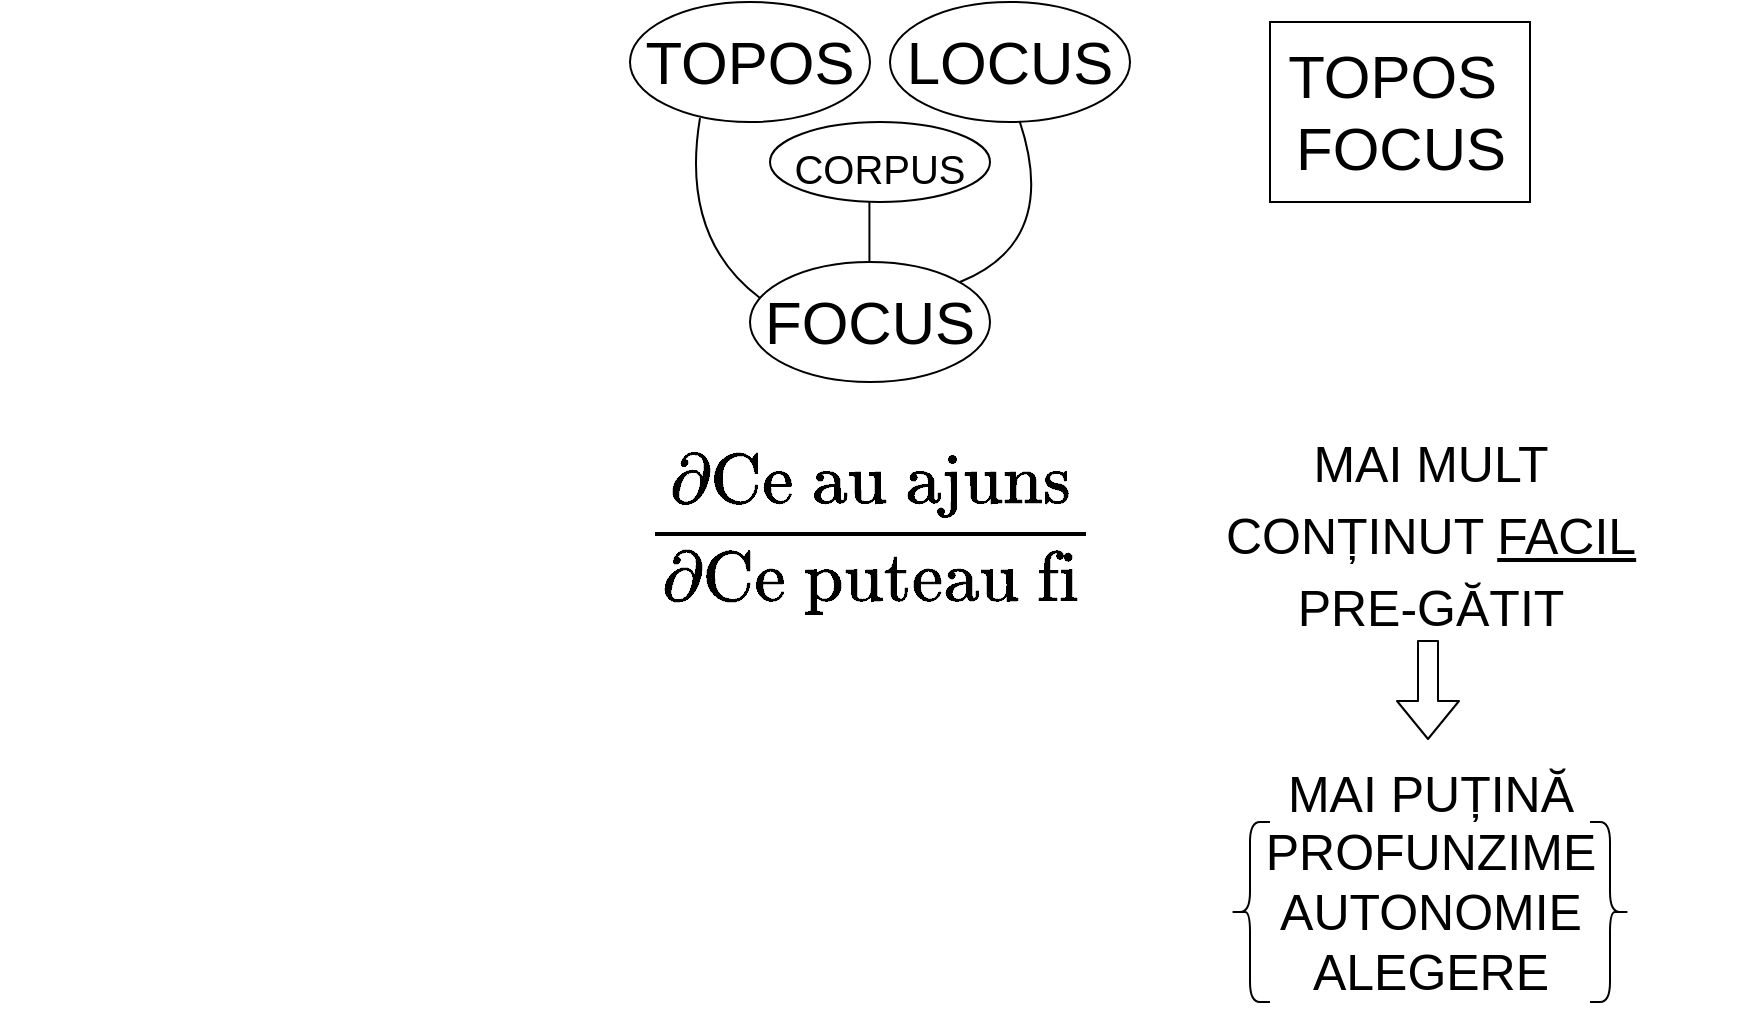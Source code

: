 <mxfile version="17.5.0" type="github">
  <diagram id="uFyTso7VMRlF0evoWQdt" name="Page-1">
    <mxGraphModel dx="1489" dy="739" grid="1" gridSize="10" guides="1" tooltips="1" connect="1" arrows="1" fold="1" page="1" pageScale="1" pageWidth="850" pageHeight="1100" math="1" shadow="0">
      <root>
        <mxCell id="0" />
        <mxCell id="1" parent="0" />
        <mxCell id="RZ8zWzJBlQlkFdvEpcMb-1" value="&lt;font style=&quot;font-size: 30px&quot;&gt;TOPOS&amp;nbsp;&lt;br&gt;FOCUS&lt;br&gt;&lt;/font&gt;" style="text;html=1;align=center;verticalAlign=middle;resizable=0;points=[];autosize=1;strokeColor=none;fillColor=none;" parent="1" vertex="1">
          <mxGeometry x="360" y="180" width="130" height="50" as="geometry" />
        </mxCell>
        <mxCell id="RZ8zWzJBlQlkFdvEpcMb-2" value="" style="rounded=0;whiteSpace=wrap;html=1;fontSize=30;fillColor=none;" parent="1" vertex="1">
          <mxGeometry x="360" y="160" width="130" height="90" as="geometry" />
        </mxCell>
        <mxCell id="RZ8zWzJBlQlkFdvEpcMb-4" value="TOPOS" style="ellipse;whiteSpace=wrap;html=1;fontSize=30;fillColor=none;" parent="1" vertex="1">
          <mxGeometry x="40" y="150" width="120" height="60" as="geometry" />
        </mxCell>
        <mxCell id="RZ8zWzJBlQlkFdvEpcMb-8" value="LOCUS" style="ellipse;whiteSpace=wrap;html=1;fontSize=30;fillColor=none;" parent="1" vertex="1">
          <mxGeometry x="170" y="150" width="120" height="60" as="geometry" />
        </mxCell>
        <mxCell id="RZ8zWzJBlQlkFdvEpcMb-9" value="&lt;font style=&quot;font-size: 20px&quot;&gt;CORPUS&lt;/font&gt;" style="ellipse;whiteSpace=wrap;html=1;fontSize=30;fillColor=none;" parent="1" vertex="1">
          <mxGeometry x="110" y="210" width="110" height="40" as="geometry" />
        </mxCell>
        <mxCell id="RZ8zWzJBlQlkFdvEpcMb-11" value="FOCUS" style="ellipse;whiteSpace=wrap;html=1;fontSize=30;fillColor=none;" parent="1" vertex="1">
          <mxGeometry x="100" y="280" width="120" height="60" as="geometry" />
        </mxCell>
        <mxCell id="RZ8zWzJBlQlkFdvEpcMb-12" value="" style="endArrow=none;html=1;fontSize=20;curved=1;" parent="1" edge="1">
          <mxGeometry width="50" height="50" relative="1" as="geometry">
            <mxPoint x="205" y="290" as="sourcePoint" />
            <mxPoint x="234.803" y="209.597" as="targetPoint" />
            <Array as="points">
              <mxPoint x="255" y="270" />
            </Array>
          </mxGeometry>
        </mxCell>
        <mxCell id="RZ8zWzJBlQlkFdvEpcMb-13" value="" style="endArrow=none;html=1;fontSize=20;curved=1;" parent="1" edge="1">
          <mxGeometry width="50" height="50" relative="1" as="geometry">
            <mxPoint x="105" y="298" as="sourcePoint" />
            <mxPoint x="75" y="208" as="targetPoint" />
            <Array as="points">
              <mxPoint x="65" y="268" />
            </Array>
          </mxGeometry>
        </mxCell>
        <mxCell id="RZ8zWzJBlQlkFdvEpcMb-14" value="" style="endArrow=none;html=1;fontSize=20;curved=1;" parent="1" edge="1">
          <mxGeometry width="50" height="50" relative="1" as="geometry">
            <mxPoint x="159.71" y="280" as="sourcePoint" />
            <mxPoint x="159.71" y="250" as="targetPoint" />
          </mxGeometry>
        </mxCell>
        <mxCell id="RZ8zWzJBlQlkFdvEpcMb-15" value="&lt;font style=&quot;font-size: 30px&quot;&gt;$$\frac{\partial \text {Ce au ajuns}}{\partial \text {Ce puteau fi}}$$&lt;/font&gt;" style="text;html=1;align=center;verticalAlign=middle;resizable=0;points=[];autosize=1;strokeColor=none;fillColor=none;fontSize=20;" parent="1" vertex="1">
          <mxGeometry x="-275" y="400" width="870" height="30" as="geometry" />
        </mxCell>
        <mxCell id="RZ8zWzJBlQlkFdvEpcMb-16" value="&lt;font style=&quot;font-size: 25px&quot;&gt;MAI MULT&lt;br&gt;CONȚINUT &lt;u&gt;FACIL&lt;/u&gt;&lt;br&gt;PRE-GĂTIT&lt;/font&gt;" style="text;html=1;align=center;verticalAlign=middle;resizable=0;points=[];autosize=1;strokeColor=none;fillColor=none;fontSize=30;" parent="1" vertex="1">
          <mxGeometry x="330" y="355" width="220" height="120" as="geometry" />
        </mxCell>
        <mxCell id="RZ8zWzJBlQlkFdvEpcMb-17" value="" style="shape=flexArrow;endArrow=classic;html=1;fontSize=25;curved=1;" parent="1" edge="1">
          <mxGeometry width="50" height="50" relative="1" as="geometry">
            <mxPoint x="439" y="469" as="sourcePoint" />
            <mxPoint x="439" y="519" as="targetPoint" />
          </mxGeometry>
        </mxCell>
        <mxCell id="RZ8zWzJBlQlkFdvEpcMb-18" value="MAI PUȚINĂ" style="text;html=1;align=center;verticalAlign=middle;resizable=0;points=[];autosize=1;strokeColor=none;fillColor=none;fontSize=25;" parent="1" vertex="1">
          <mxGeometry x="360" y="525" width="160" height="40" as="geometry" />
        </mxCell>
        <mxCell id="RZ8zWzJBlQlkFdvEpcMb-19" value="PROFUNZIME&lt;br&gt;AUTONOMIE&lt;br&gt;ALEGERE" style="text;html=1;align=center;verticalAlign=middle;resizable=0;points=[];autosize=1;strokeColor=none;fillColor=none;fontSize=25;" parent="1" vertex="1">
          <mxGeometry x="350" y="554" width="180" height="100" as="geometry" />
        </mxCell>
        <mxCell id="RZ8zWzJBlQlkFdvEpcMb-20" value="" style="shape=curlyBracket;whiteSpace=wrap;html=1;rounded=1;fontSize=25;fillColor=none;" parent="1" vertex="1">
          <mxGeometry x="340" y="560" width="20" height="90" as="geometry" />
        </mxCell>
        <mxCell id="RZ8zWzJBlQlkFdvEpcMb-21" value="" style="shape=curlyBracket;whiteSpace=wrap;html=1;rounded=1;flipH=1;fontSize=25;fillColor=none;" parent="1" vertex="1">
          <mxGeometry x="520" y="560" width="20" height="90" as="geometry" />
        </mxCell>
      </root>
    </mxGraphModel>
  </diagram>
</mxfile>
